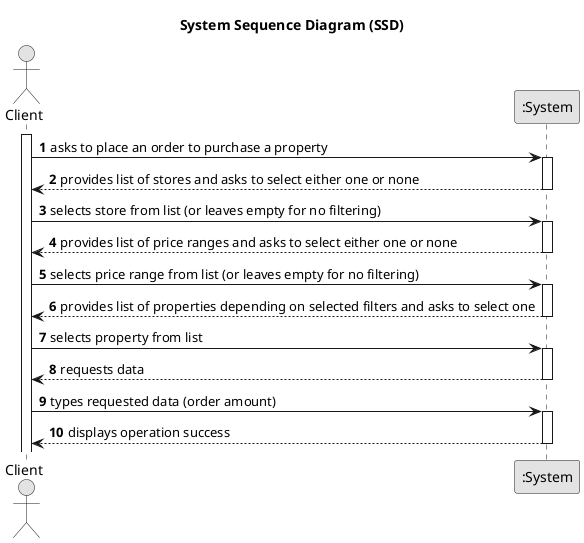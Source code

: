 @startuml
skinparam monochrome true
skinparam packageStyle rectangle
skinparam shadowing false

title System Sequence Diagram (SSD)

autonumber

actor "Client" as Client
participant ":System" as System

activate Client

    Client -> System : asks to place an order to purchase a property
    activate System

        System --> Client : provides list of stores and asks to select either one or none
    deactivate System

    Client -> System : selects store from list (or leaves empty for no filtering)
    activate System

        System --> Client : provides list of price ranges and asks to select either one or none
    deactivate System

    Client -> System : selects price range from list (or leaves empty for no filtering)
    activate System

    System --> Client : provides list of properties depending on selected filters and asks to select one
    deactivate System

        Client -> System : selects property from list
    activate System

        System --> Client : requests data
    deactivate System

    Client -> System : types requested data (order amount)
    activate System

        System --> Client : displays operation success
    deactivate System

@enduml